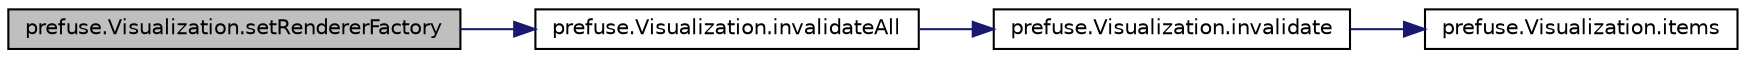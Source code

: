 digraph G
{
  edge [fontname="Helvetica",fontsize="10",labelfontname="Helvetica",labelfontsize="10"];
  node [fontname="Helvetica",fontsize="10",shape=record];
  rankdir="LR";
  Node1 [label="prefuse.Visualization.setRendererFactory",height=0.2,width=0.4,color="black", fillcolor="grey75", style="filled" fontcolor="black"];
  Node1 -> Node2 [color="midnightblue",fontsize="10",style="solid",fontname="Helvetica"];
  Node2 [label="prefuse.Visualization.invalidateAll",height=0.2,width=0.4,color="black", fillcolor="white", style="filled",URL="$classprefuse_1_1_visualization.html#aa70803151c42cbaa315d039ef03029c4"];
  Node2 -> Node3 [color="midnightblue",fontsize="10",style="solid",fontname="Helvetica"];
  Node3 [label="prefuse.Visualization.invalidate",height=0.2,width=0.4,color="black", fillcolor="white", style="filled",URL="$classprefuse_1_1_visualization.html#aef209f4870df924027da10535e2489cd"];
  Node3 -> Node4 [color="midnightblue",fontsize="10",style="solid",fontname="Helvetica"];
  Node4 [label="prefuse.Visualization.items",height=0.2,width=0.4,color="black", fillcolor="white", style="filled",URL="$classprefuse_1_1_visualization.html#a629a8a531883c3329d2cab70e8ad7e06"];
}
